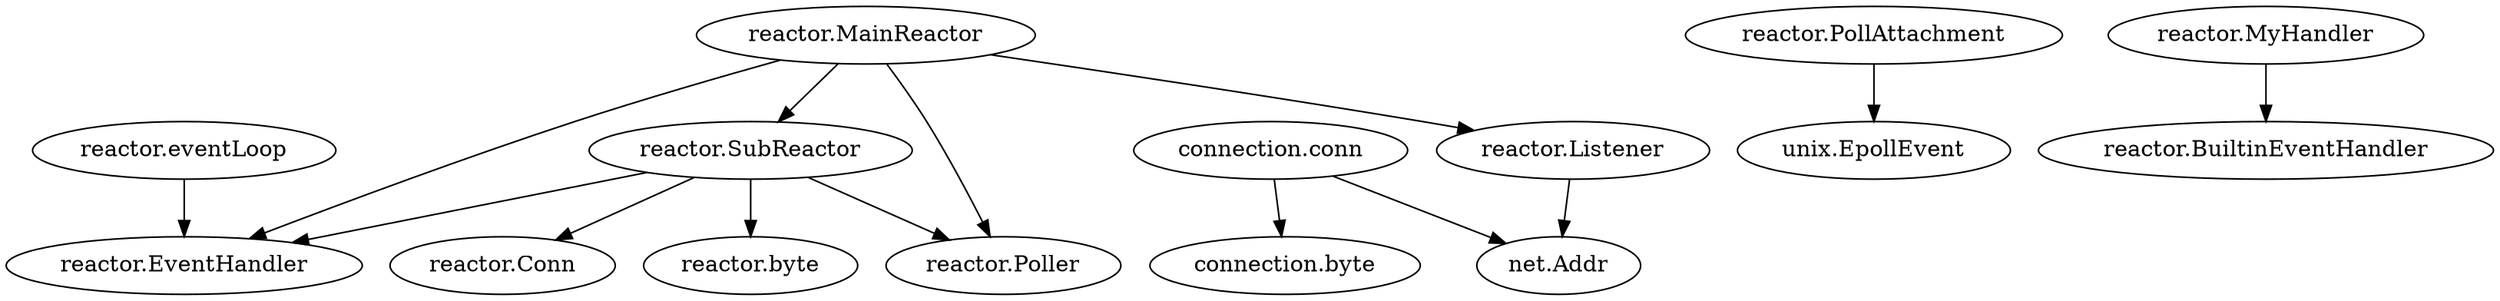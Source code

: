 digraph {
"connection.conn" -> { "connection.byte" "net.Addr" };
"reactor.Listener" -> { "net.Addr" };
"reactor.eventLoop" -> { "reactor.EventHandler" };
"reactor.MainReactor" -> { "reactor.Poller" "reactor.EventHandler" "reactor.Listener" "reactor.SubReactor" };
"reactor.SubReactor" -> { "reactor.Poller" "reactor.EventHandler" "reactor.Conn" "reactor.byte" };
"reactor.PollAttachment" -> { "unix.EpollEvent" };
"reactor.MyHandler" -> { "reactor.BuiltinEventHandler" };
}